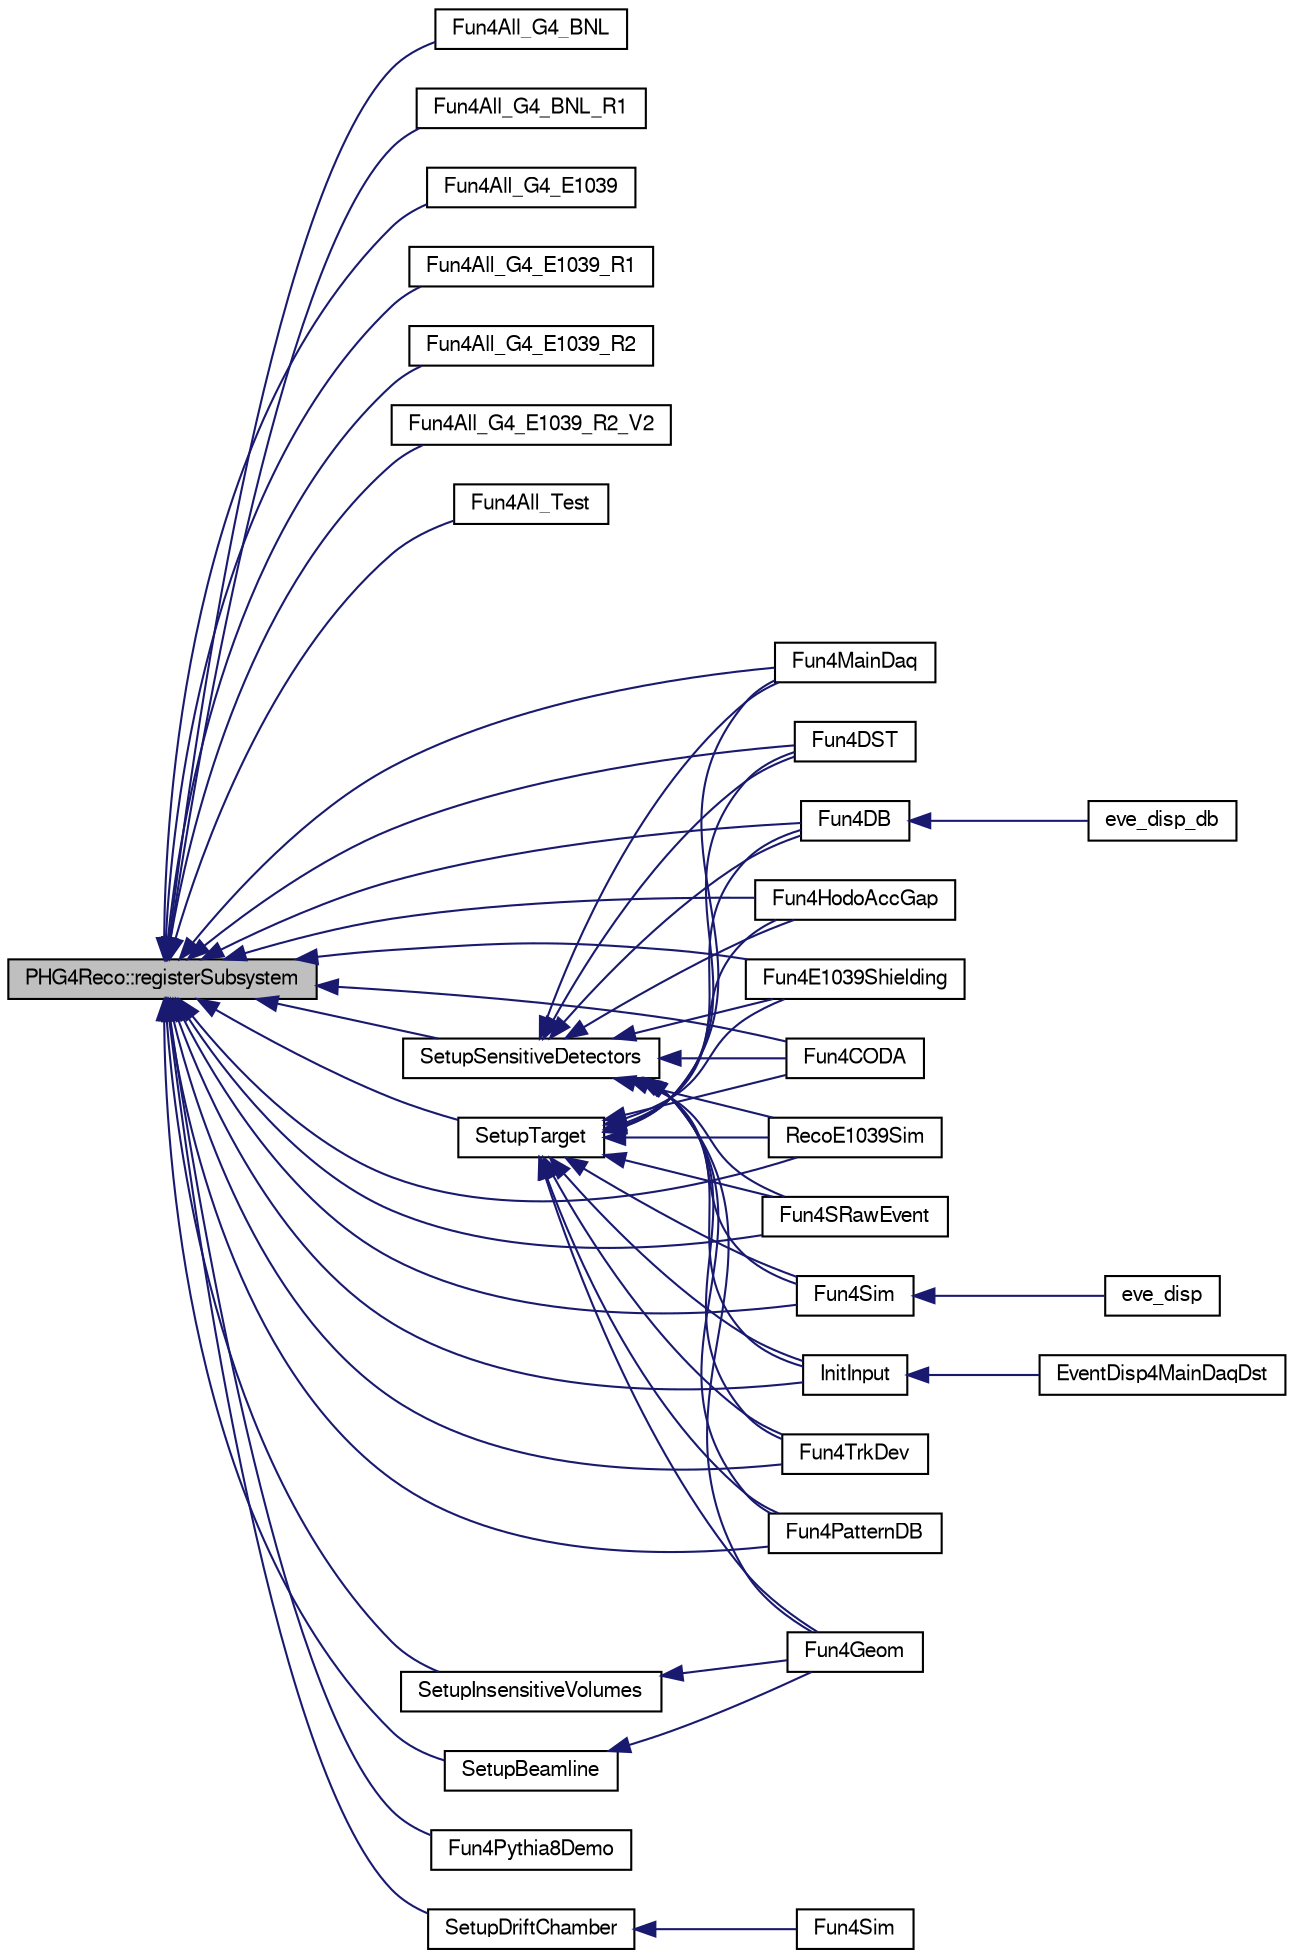 digraph "PHG4Reco::registerSubsystem"
{
  bgcolor="transparent";
  edge [fontname="FreeSans",fontsize="10",labelfontname="FreeSans",labelfontsize="10"];
  node [fontname="FreeSans",fontsize="10",shape=record];
  rankdir="LR";
  Node1 [label="PHG4Reco::registerSubsystem",height=0.2,width=0.4,color="black", fillcolor="grey75", style="filled" fontcolor="black"];
  Node1 -> Node2 [dir="back",color="midnightblue",fontsize="10",style="solid",fontname="FreeSans"];
  Node2 [label="Fun4All_G4_BNL",height=0.2,width=0.4,color="black",URL="$d9/de0/Fun4All__G4__BNL_8C.html#a62a558c2bb73d1be82a65b16f52ce2e0"];
  Node1 -> Node3 [dir="back",color="midnightblue",fontsize="10",style="solid",fontname="FreeSans"];
  Node3 [label="Fun4All_G4_BNL_R1",height=0.2,width=0.4,color="black",URL="$de/dad/Fun4All__G4__BNL__R1_8C.html#a361be596f3554cfa3d0fc26346c50c31"];
  Node1 -> Node4 [dir="back",color="midnightblue",fontsize="10",style="solid",fontname="FreeSans"];
  Node4 [label="Fun4All_G4_E1039",height=0.2,width=0.4,color="black",URL="$d1/d24/Fun4All__G4__E1039_8C.html#ad81863c21df83a735c57713bc9ec59b1"];
  Node1 -> Node5 [dir="back",color="midnightblue",fontsize="10",style="solid",fontname="FreeSans"];
  Node5 [label="Fun4All_G4_E1039_R1",height=0.2,width=0.4,color="black",URL="$de/d10/Fun4All__G4__E1039__R1_8C.html#aa484b834b55e3114dfd4cd82dcd11831"];
  Node1 -> Node6 [dir="back",color="midnightblue",fontsize="10",style="solid",fontname="FreeSans"];
  Node6 [label="Fun4All_G4_E1039_R2",height=0.2,width=0.4,color="black",URL="$df/d98/Fun4All__G4__E1039__R2_8C.html#a0cc5938b98723b2d5216049aad7edb01"];
  Node1 -> Node7 [dir="back",color="midnightblue",fontsize="10",style="solid",fontname="FreeSans"];
  Node7 [label="Fun4All_G4_E1039_R2_V2",height=0.2,width=0.4,color="black",URL="$d1/d91/Fun4All__G4__E1039__R2__V2_8C.html#a89f8b08cddafb17f4ba14e509a0ca1db"];
  Node1 -> Node8 [dir="back",color="midnightblue",fontsize="10",style="solid",fontname="FreeSans"];
  Node8 [label="Fun4All_Test",height=0.2,width=0.4,color="black",URL="$d5/db4/Fun4All__Test_8C.html#ae69a57ea66fbed58544200f95796a66f"];
  Node1 -> Node9 [dir="back",color="midnightblue",fontsize="10",style="solid",fontname="FreeSans"];
  Node9 [label="Fun4CODA",height=0.2,width=0.4,color="black",URL="$db/dbe/Fun4CODA_8C.html#a1bbee777074605aa2a59ddf9b2b52742"];
  Node1 -> Node10 [dir="back",color="midnightblue",fontsize="10",style="solid",fontname="FreeSans"];
  Node10 [label="Fun4DB",height=0.2,width=0.4,color="black",URL="$df/dc0/Fun4DB_8C.html#a156048b96f7485e3cc410afbc05fc286"];
  Node10 -> Node11 [dir="back",color="midnightblue",fontsize="10",style="solid",fontname="FreeSans"];
  Node11 [label="eve_disp_db",height=0.2,width=0.4,color="black",URL="$de/d2a/eve__disp__db_8C.html#aa8b45dd9cf940c8aff427aed5d9db19f"];
  Node1 -> Node12 [dir="back",color="midnightblue",fontsize="10",style="solid",fontname="FreeSans"];
  Node12 [label="Fun4DST",height=0.2,width=0.4,color="black",URL="$de/daf/Fun4DST_8C.html#a6a43c5ad028285b022976fa872e60cbc"];
  Node1 -> Node13 [dir="back",color="midnightblue",fontsize="10",style="solid",fontname="FreeSans"];
  Node13 [label="Fun4E1039Shielding",height=0.2,width=0.4,color="black",URL="$d2/d24/Fun4E1039Shielding_8C.html#a42592782dd55d6e219305ff678a00dc2"];
  Node1 -> Node14 [dir="back",color="midnightblue",fontsize="10",style="solid",fontname="FreeSans"];
  Node14 [label="Fun4HodoAccGap",height=0.2,width=0.4,color="black",URL="$d6/d6a/Fun4HodoAccGap_8C.html#a7aaa0687f144d5e7b417d7e9ac5f36da"];
  Node1 -> Node15 [dir="back",color="midnightblue",fontsize="10",style="solid",fontname="FreeSans"];
  Node15 [label="Fun4MainDaq",height=0.2,width=0.4,color="black",URL="$de/d00/e1039-analysis_2OnlMonDev_2Fun4MainDaq_8C.html#ac28bfcc626ab9a3b0aea03bad954a5e5"];
  Node1 -> Node16 [dir="back",color="midnightblue",fontsize="10",style="solid",fontname="FreeSans"];
  Node16 [label="Fun4PatternDB",height=0.2,width=0.4,color="black",URL="$d7/d66/Fun4PatternDB_8C.html#a9e68afec0dfdd12961d550386529d5eb"];
  Node1 -> Node17 [dir="back",color="midnightblue",fontsize="10",style="solid",fontname="FreeSans"];
  Node17 [label="Fun4Pythia8Demo",height=0.2,width=0.4,color="black",URL="$de/d66/Fun4Pythia8Demo_8C.html#a6a06be36766511c5ad76013c9cbfe5b5"];
  Node1 -> Node18 [dir="back",color="midnightblue",fontsize="10",style="solid",fontname="FreeSans"];
  Node18 [label="Fun4Sim",height=0.2,width=0.4,color="black",URL="$d7/d65/e1039-core_2macros_2Fun4Sim_8C.html#a5e9276116ae0064f58b288a1e0e4e3db"];
  Node18 -> Node19 [dir="back",color="midnightblue",fontsize="10",style="solid",fontname="FreeSans"];
  Node19 [label="eve_disp",height=0.2,width=0.4,color="black",URL="$d2/d96/eve__disp_8C.html#abeb034dea489ef1866373d2464ec5721"];
  Node1 -> Node20 [dir="back",color="midnightblue",fontsize="10",style="solid",fontname="FreeSans"];
  Node20 [label="Fun4SRawEvent",height=0.2,width=0.4,color="black",URL="$d8/de7/Fun4SRawEvent_8C.html#aaa9bb2e956ce860a8cb6e7845bcc4ed5"];
  Node1 -> Node21 [dir="back",color="midnightblue",fontsize="10",style="solid",fontname="FreeSans"];
  Node21 [label="Fun4TrkDev",height=0.2,width=0.4,color="black",URL="$d2/d3a/Fun4TrkDev_8C.html#abd98cf50196a6ad7cb2289d1f0442b73"];
  Node1 -> Node22 [dir="back",color="midnightblue",fontsize="10",style="solid",fontname="FreeSans"];
  Node22 [label="InitInput",height=0.2,width=0.4,color="black",URL="$d6/d9e/EventDisp4MainDaqDst_8C.html#a9d62acc9c2150e00b509d9d553d7d6c1"];
  Node22 -> Node23 [dir="back",color="midnightblue",fontsize="10",style="solid",fontname="FreeSans"];
  Node23 [label="EventDisp4MainDaqDst",height=0.2,width=0.4,color="black",URL="$d6/d9e/EventDisp4MainDaqDst_8C.html#a52e0269749883c6976db81717ead7d9b"];
  Node1 -> Node24 [dir="back",color="midnightblue",fontsize="10",style="solid",fontname="FreeSans"];
  Node24 [label="RecoE1039Sim",height=0.2,width=0.4,color="black",URL="$d0/d9c/RecoE1039Sim_8C.html#a07edfd7b51752cb53ea50911050a8511"];
  Node1 -> Node25 [dir="back",color="midnightblue",fontsize="10",style="solid",fontname="FreeSans"];
  Node25 [label="SetupBeamline",height=0.2,width=0.4,color="black",URL="$dc/dd8/G4__Beamline_8C.html#a69e27df969a9e3429ce3748337530633"];
  Node25 -> Node26 [dir="back",color="midnightblue",fontsize="10",style="solid",fontname="FreeSans"];
  Node26 [label="Fun4Geom",height=0.2,width=0.4,color="black",URL="$db/d7c/Fun4DumpGeom_8C.html#ac8b66de3cf15072c6969f76f6b8f7f4c"];
  Node1 -> Node27 [dir="back",color="midnightblue",fontsize="10",style="solid",fontname="FreeSans"];
  Node27 [label="SetupDriftChamber",height=0.2,width=0.4,color="black",URL="$d4/d47/G4__DriftChamber_8C.html#af6b5e9bef23ca9f27a83cdba85771ef8"];
  Node27 -> Node28 [dir="back",color="midnightblue",fontsize="10",style="solid",fontname="FreeSans"];
  Node28 [label="Fun4Sim",height=0.2,width=0.4,color="black",URL="$d4/de5/e1039-analysis_2Pythia8Demo_2Fun4Sim_8C.html#a13db461d7442e3977a7c3773cd8119df"];
  Node1 -> Node29 [dir="back",color="midnightblue",fontsize="10",style="solid",fontname="FreeSans"];
  Node29 [label="SetupInsensitiveVolumes",height=0.2,width=0.4,color="black",URL="$d4/d6b/G4__InsensitiveVolumes_8C.html#ae2d16dcef221bb848b17d791e5409eed"];
  Node29 -> Node26 [dir="back",color="midnightblue",fontsize="10",style="solid",fontname="FreeSans"];
  Node1 -> Node30 [dir="back",color="midnightblue",fontsize="10",style="solid",fontname="FreeSans"];
  Node30 [label="SetupSensitiveDetectors",height=0.2,width=0.4,color="black",URL="$d9/d72/e1039-core_2macros_2G4__SensitiveDetectors_8C.html#af71e50cde83a891cd25129c49f742314"];
  Node30 -> Node9 [dir="back",color="midnightblue",fontsize="10",style="solid",fontname="FreeSans"];
  Node30 -> Node10 [dir="back",color="midnightblue",fontsize="10",style="solid",fontname="FreeSans"];
  Node30 -> Node12 [dir="back",color="midnightblue",fontsize="10",style="solid",fontname="FreeSans"];
  Node30 -> Node13 [dir="back",color="midnightblue",fontsize="10",style="solid",fontname="FreeSans"];
  Node30 -> Node26 [dir="back",color="midnightblue",fontsize="10",style="solid",fontname="FreeSans"];
  Node30 -> Node14 [dir="back",color="midnightblue",fontsize="10",style="solid",fontname="FreeSans"];
  Node30 -> Node15 [dir="back",color="midnightblue",fontsize="10",style="solid",fontname="FreeSans"];
  Node30 -> Node16 [dir="back",color="midnightblue",fontsize="10",style="solid",fontname="FreeSans"];
  Node30 -> Node18 [dir="back",color="midnightblue",fontsize="10",style="solid",fontname="FreeSans"];
  Node30 -> Node20 [dir="back",color="midnightblue",fontsize="10",style="solid",fontname="FreeSans"];
  Node30 -> Node21 [dir="back",color="midnightblue",fontsize="10",style="solid",fontname="FreeSans"];
  Node30 -> Node22 [dir="back",color="midnightblue",fontsize="10",style="solid",fontname="FreeSans"];
  Node30 -> Node24 [dir="back",color="midnightblue",fontsize="10",style="solid",fontname="FreeSans"];
  Node1 -> Node31 [dir="back",color="midnightblue",fontsize="10",style="solid",fontname="FreeSans"];
  Node31 [label="SetupTarget",height=0.2,width=0.4,color="black",URL="$d8/df3/e1039-core_2macros_2G4__Target_8C.html#aea642c3fb5b533f8c1ee3bd826eecccf"];
  Node31 -> Node9 [dir="back",color="midnightblue",fontsize="10",style="solid",fontname="FreeSans"];
  Node31 -> Node10 [dir="back",color="midnightblue",fontsize="10",style="solid",fontname="FreeSans"];
  Node31 -> Node12 [dir="back",color="midnightblue",fontsize="10",style="solid",fontname="FreeSans"];
  Node31 -> Node13 [dir="back",color="midnightblue",fontsize="10",style="solid",fontname="FreeSans"];
  Node31 -> Node26 [dir="back",color="midnightblue",fontsize="10",style="solid",fontname="FreeSans"];
  Node31 -> Node14 [dir="back",color="midnightblue",fontsize="10",style="solid",fontname="FreeSans"];
  Node31 -> Node15 [dir="back",color="midnightblue",fontsize="10",style="solid",fontname="FreeSans"];
  Node31 -> Node16 [dir="back",color="midnightblue",fontsize="10",style="solid",fontname="FreeSans"];
  Node31 -> Node18 [dir="back",color="midnightblue",fontsize="10",style="solid",fontname="FreeSans"];
  Node31 -> Node20 [dir="back",color="midnightblue",fontsize="10",style="solid",fontname="FreeSans"];
  Node31 -> Node21 [dir="back",color="midnightblue",fontsize="10",style="solid",fontname="FreeSans"];
  Node31 -> Node22 [dir="back",color="midnightblue",fontsize="10",style="solid",fontname="FreeSans"];
  Node31 -> Node24 [dir="back",color="midnightblue",fontsize="10",style="solid",fontname="FreeSans"];
}
